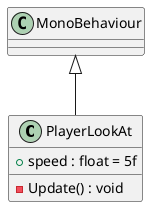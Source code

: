 @startuml
class PlayerLookAt {
    + speed : float = 5f
    - Update() : void
}
MonoBehaviour <|-- PlayerLookAt
@enduml
